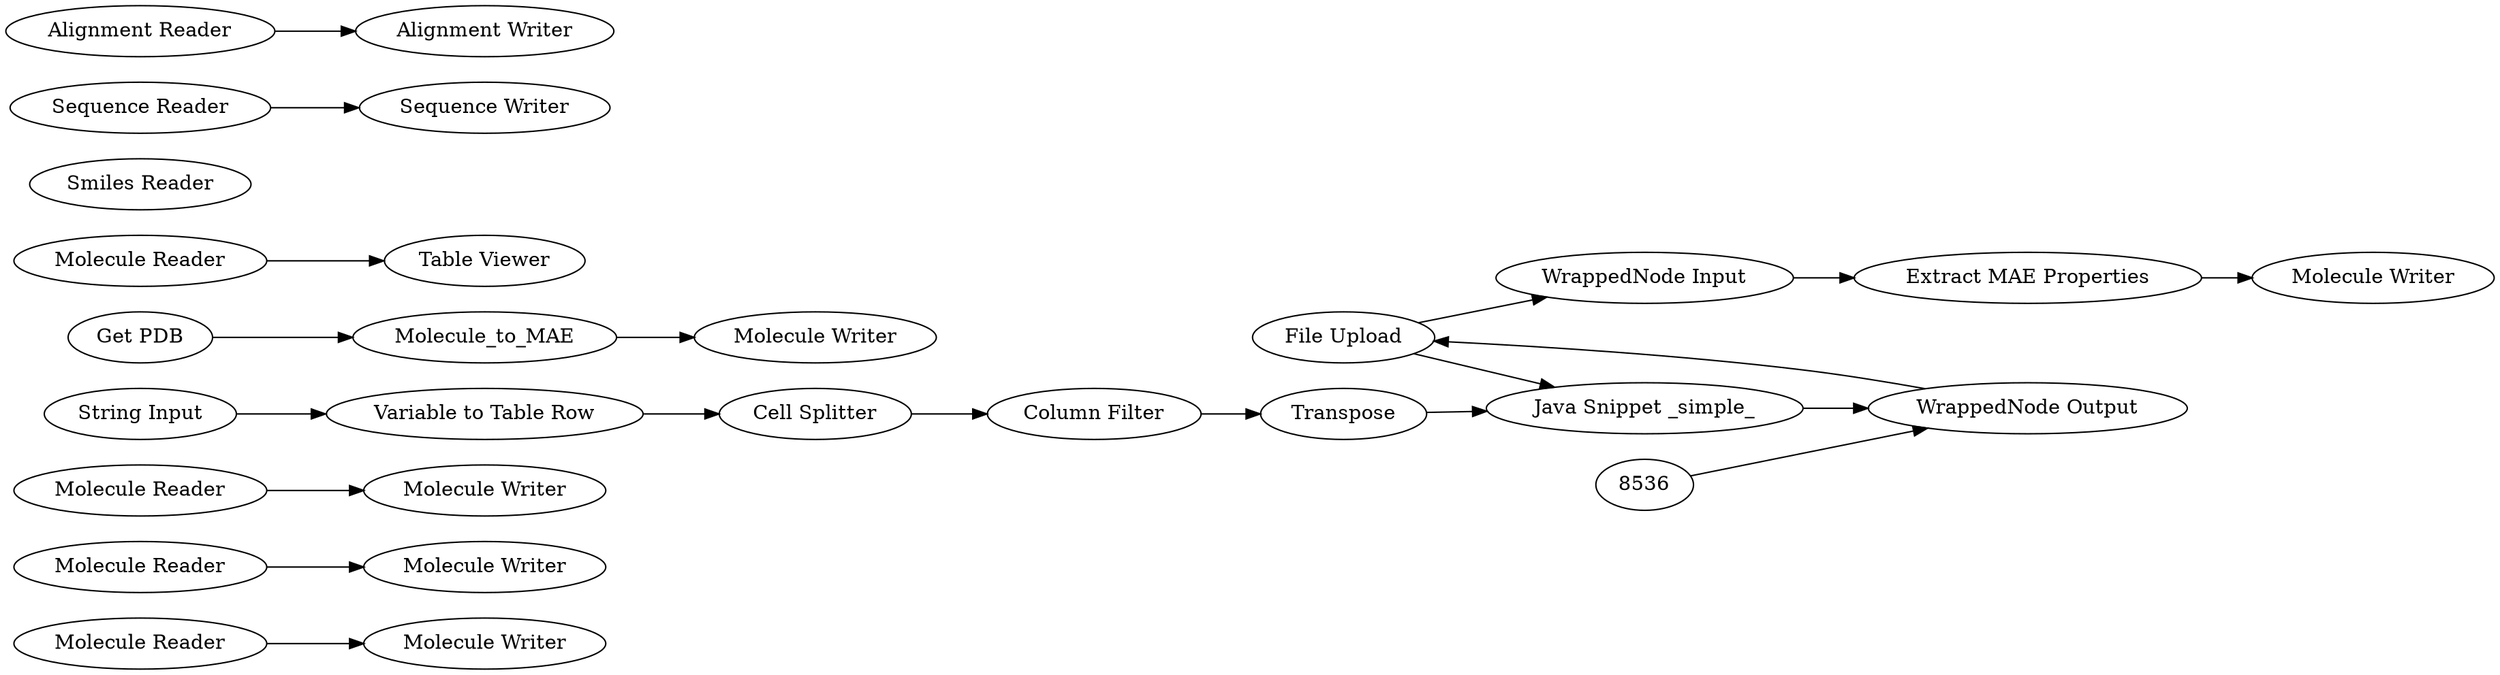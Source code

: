 digraph {
	4 [label="Molecule Reader"]
	6 [label="Molecule Reader"]
	7 [label="Molecule Reader"]
	8267 [label="Molecule Writer"]
	8384 [label="Get PDB"]
	8532 [label="Molecule Reader"]
	8534 [label="Loop End"]
	8535 [label="Table Row To Variable Loop Start"]
	8526 [label="Cell Splitter"]
	8527 [label="Variable to Table Row"]
	8528 [label="Column Filter"]
	8529 [label=Transpose]
	8531 [label="Java Snippet _simple_"]
	8532 [label="File Upload"]
	8533 [label="String Input"]
	8534 [label="WrappedNode Input"]
	8535 [label="WrappedNode Output"]
	8537 [label="Extract MAE Properties"]
	8539 [label=Molecule_to_MAE]
	8541 [label="Molecule Writer"]
	8542 [label="Molecule Reader"]
	8543 [label="Table Viewer"]
	8544 [label="Smiles Reader"]
	8546 [label="Sequence Writer"]
	8548 [label="Alignment Writer"]
	8549 [label="Molecule Writer"]
	8550 [label="Molecule Writer"]
	8551 [label="Molecule Writer"]
	8553 [label="Sequence Reader"]
	8554 [label="Alignment Reader"]
	8526 -> 8528
	8527 -> 8526
	8528 -> 8529
	8529 -> 8531
	8531 -> 8535
	8532 -> 8531
	8533 -> 8527
	4 -> 8550
	6 -> 8549
	7 -> 8551
	8384 -> 8539
	8532 -> 8534
	8534 -> 8537
	8535 -> 8532
	8536 -> 8535
	8537 -> 8267
	8539 -> 8541
	8542 -> 8543
	8553 -> 8546
	8554 -> 8548
	rankdir=LR
}
